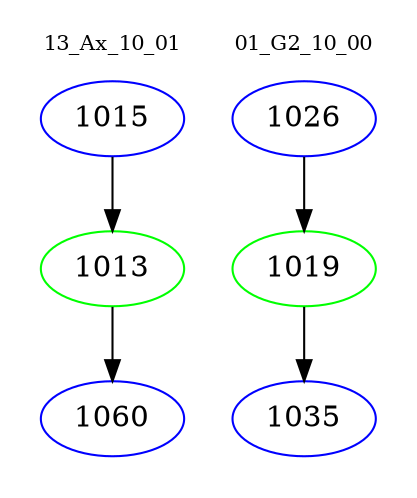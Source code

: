 digraph{
subgraph cluster_0 {
color = white
label = "13_Ax_10_01";
fontsize=10;
T0_1015 [label="1015", color="blue"]
T0_1015 -> T0_1013 [color="black"]
T0_1013 [label="1013", color="green"]
T0_1013 -> T0_1060 [color="black"]
T0_1060 [label="1060", color="blue"]
}
subgraph cluster_1 {
color = white
label = "01_G2_10_00";
fontsize=10;
T1_1026 [label="1026", color="blue"]
T1_1026 -> T1_1019 [color="black"]
T1_1019 [label="1019", color="green"]
T1_1019 -> T1_1035 [color="black"]
T1_1035 [label="1035", color="blue"]
}
}
